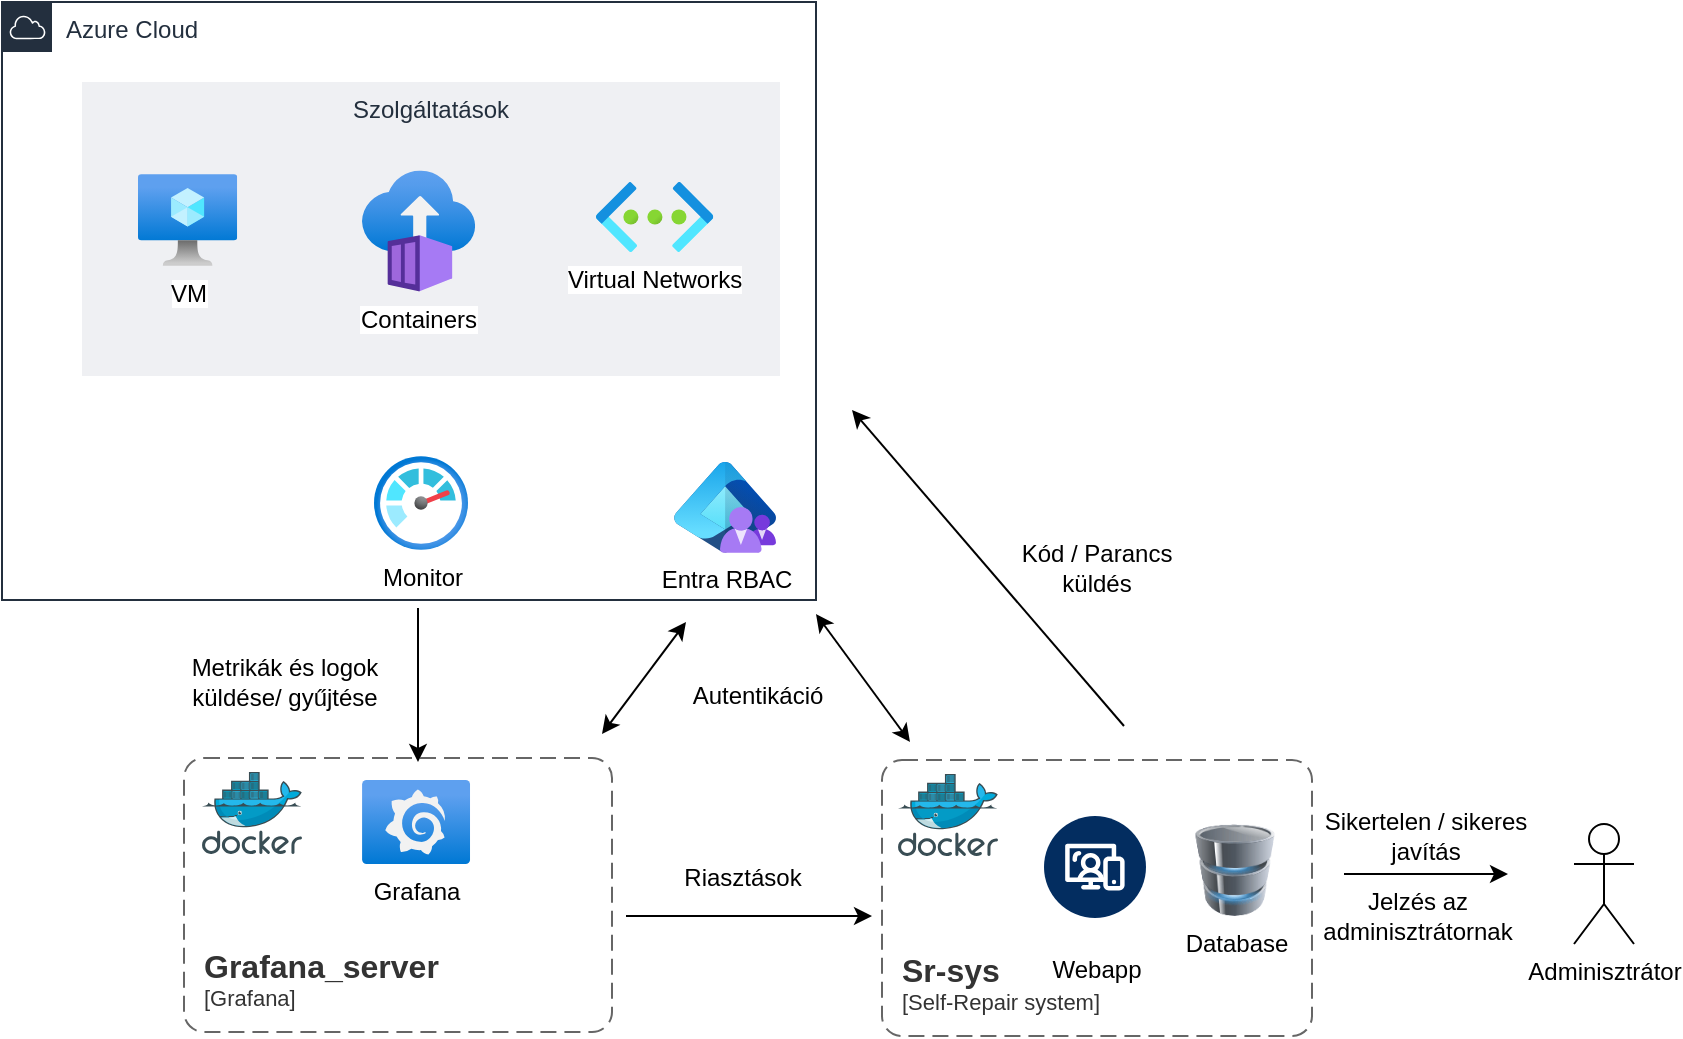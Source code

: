 <mxfile>
    <diagram id="eITuKU6QjTm9lriLVlCQ" name="Page-1">
        <mxGraphModel dx="1721" dy="746" grid="0" gridSize="10" guides="0" tooltips="1" connect="1" arrows="1" fold="1" page="1" pageScale="1" pageWidth="1654" pageHeight="1169" background="none" math="0" shadow="0">
            <root>
                <mxCell id="0"/>
                <mxCell id="1" parent="0"/>
                <mxCell id="3" value="Azure Cloud" style="points=[[0,0],[0.25,0],[0.5,0],[0.75,0],[1,0],[1,0.25],[1,0.5],[1,0.75],[1,1],[0.75,1],[0.5,1],[0.25,1],[0,1],[0,0.75],[0,0.5],[0,0.25]];outlineConnect=0;gradientColor=none;html=1;whiteSpace=wrap;fontSize=12;fontStyle=0;container=1;pointerEvents=0;collapsible=0;recursiveResize=0;shape=mxgraph.aws4.group;grIcon=mxgraph.aws4.group_aws_cloud;strokeColor=#232F3E;fillColor=none;verticalAlign=top;align=left;spacingLeft=30;fontColor=#232F3E;dashed=0;" parent="1" vertex="1">
                    <mxGeometry x="79" y="214" width="407" height="299" as="geometry"/>
                </mxCell>
                <mxCell id="8" value="Szolgáltatások" style="fillColor=#EFF0F3;strokeColor=none;dashed=0;verticalAlign=top;fontStyle=0;fontColor=#232F3D;whiteSpace=wrap;html=1;" parent="3" vertex="1">
                    <mxGeometry x="40" y="40" width="349" height="147" as="geometry"/>
                </mxCell>
                <mxCell id="6" value="VM" style="image;aspect=fixed;html=1;points=[];align=center;fontSize=12;image=img/lib/azure2/compute/Virtual_Machine.svg;" parent="3" vertex="1">
                    <mxGeometry x="68" y="86" width="49.6" height="46" as="geometry"/>
                </mxCell>
                <mxCell id="7" value="Virtual Networks" style="image;aspect=fixed;html=1;points=[];align=center;fontSize=12;image=img/lib/azure2/networking/Virtual_Networks.svg;" parent="3" vertex="1">
                    <mxGeometry x="297" y="90" width="58.64" height="35" as="geometry"/>
                </mxCell>
                <mxCell id="11" value="Monitor" style="image;aspect=fixed;html=1;points=[];align=center;fontSize=12;image=img/lib/azure2/management_governance/Monitor.svg;" parent="3" vertex="1">
                    <mxGeometry x="186" y="227" width="47" height="47" as="geometry"/>
                </mxCell>
                <mxCell id="81" value="Entra RBAC" style="image;aspect=fixed;html=1;points=[];align=center;fontSize=12;image=img/lib/azure2/identity/Azure_AD_B2C2.svg;" parent="3" vertex="1">
                    <mxGeometry x="336" y="230" width="51.12" height="45.44" as="geometry"/>
                </mxCell>
                <mxCell id="83" value="Containers" style="image;aspect=fixed;html=1;points=[];align=center;fontSize=12;image=img/lib/azure2/containers/Container_Instances.svg;" vertex="1" parent="3">
                    <mxGeometry x="180" y="84" width="56.58" height="61" as="geometry"/>
                </mxCell>
                <mxCell id="47" value="" style="image;sketch=0;aspect=fixed;html=1;points=[];align=center;fontSize=12;image=img/lib/mscae/Docker.svg;" parent="1" vertex="1">
                    <mxGeometry x="179" y="599" width="50" height="41" as="geometry"/>
                </mxCell>
                <mxCell id="48" value="Grafana" style="image;aspect=fixed;html=1;points=[];align=center;fontSize=12;image=img/lib/azure2/other/Grafana.svg;" parent="1" vertex="1">
                    <mxGeometry x="259" y="603" width="54.09" height="42" as="geometry"/>
                </mxCell>
                <mxCell id="49" value="" style="endArrow=classic;html=1;" parent="1" edge="1">
                    <mxGeometry width="50" height="50" relative="1" as="geometry">
                        <mxPoint x="287" y="517" as="sourcePoint"/>
                        <mxPoint x="287" y="594" as="targetPoint"/>
                    </mxGeometry>
                </mxCell>
                <mxCell id="51" value="Metrikák és logok küldése/ gyűjtése" style="text;html=1;align=center;verticalAlign=middle;whiteSpace=wrap;rounded=0;" parent="1" vertex="1">
                    <mxGeometry x="166" y="539" width="109" height="30" as="geometry"/>
                </mxCell>
                <mxCell id="53" value="" style="image;sketch=0;aspect=fixed;html=1;points=[];align=center;fontSize=12;image=img/lib/mscae/Docker.svg;" parent="1" vertex="1">
                    <mxGeometry x="527" y="600" width="50" height="41" as="geometry"/>
                </mxCell>
                <mxCell id="54" value="Webapp" style="verticalLabelPosition=bottom;aspect=fixed;html=1;shape=mxgraph.salesforce.web2;" parent="1" vertex="1">
                    <mxGeometry x="600" y="621" width="51" height="51" as="geometry"/>
                </mxCell>
                <mxCell id="55" value="" style="endArrow=classic;html=1;" parent="1" edge="1">
                    <mxGeometry width="50" height="50" relative="1" as="geometry">
                        <mxPoint x="391" y="671" as="sourcePoint"/>
                        <mxPoint x="514" y="671" as="targetPoint"/>
                    </mxGeometry>
                </mxCell>
                <mxCell id="56" value="Riasztások" style="text;html=1;align=center;verticalAlign=middle;whiteSpace=wrap;rounded=0;" parent="1" vertex="1">
                    <mxGeometry x="395" y="637" width="109" height="30" as="geometry"/>
                </mxCell>
                <object placeholders="1" c4Name="Grafana_server" c4Type="Monitoring" c4Application="Grafana" label="&lt;font style=&quot;font-size: 16px&quot;&gt;&lt;b&gt;&lt;div style=&quot;text-align: left&quot;&gt;%c4Name%&lt;/div&gt;&lt;/b&gt;&lt;/font&gt;&lt;div style=&quot;text-align: left&quot;&gt;[%c4Application%]&lt;/div&gt;" id="59">
                    <mxCell style="rounded=1;fontSize=11;whiteSpace=wrap;html=1;dashed=1;arcSize=20;fillColor=none;strokeColor=#666666;fontColor=#333333;labelBackgroundColor=none;align=left;verticalAlign=bottom;labelBorderColor=none;spacingTop=0;spacing=10;dashPattern=8 4;metaEdit=1;rotatable=0;perimeter=rectanglePerimeter;noLabel=0;labelPadding=0;allowArrows=0;connectable=0;expand=0;recursiveResize=0;editable=1;pointerEvents=0;absoluteArcSize=1;points=[[0.25,0,0],[0.5,0,0],[0.75,0,0],[1,0.25,0],[1,0.5,0],[1,0.75,0],[0.75,1,0],[0.5,1,0],[0.25,1,0],[0,0.75,0],[0,0.5,0],[0,0.25,0]];" parent="1" vertex="1">
                        <mxGeometry x="170" y="592" width="214" height="137" as="geometry"/>
                    </mxCell>
                </object>
                <object placeholders="1" c4Name="Sr-sys" c4Type="automation" c4Application="Self-Repair system" label="&lt;font style=&quot;font-size: 16px&quot;&gt;&lt;b&gt;&lt;div style=&quot;text-align: left&quot;&gt;%c4Name%&lt;/div&gt;&lt;/b&gt;&lt;/font&gt;&lt;div style=&quot;text-align: left&quot;&gt;[%c4Application%]&lt;/div&gt;" id="60">
                    <mxCell style="rounded=1;fontSize=11;whiteSpace=wrap;html=1;dashed=1;arcSize=20;fillColor=none;strokeColor=#666666;fontColor=#333333;labelBackgroundColor=none;align=left;verticalAlign=bottom;labelBorderColor=none;spacingTop=0;spacing=10;dashPattern=8 4;metaEdit=1;rotatable=0;perimeter=rectanglePerimeter;noLabel=0;labelPadding=0;allowArrows=0;connectable=0;expand=0;recursiveResize=0;editable=1;pointerEvents=0;absoluteArcSize=1;points=[[0.25,0,0],[0.5,0,0],[0.75,0,0],[1,0.25,0],[1,0.5,0],[1,0.75,0],[0.75,1,0],[0.5,1,0],[0.25,1,0],[0,0.75,0],[0,0.5,0],[0,0.25,0]];" parent="1" vertex="1">
                        <mxGeometry x="519" y="593" width="215" height="138" as="geometry"/>
                    </mxCell>
                </object>
                <mxCell id="63" value="" style="endArrow=classic;html=1;" parent="1" edge="1">
                    <mxGeometry width="50" height="50" relative="1" as="geometry">
                        <mxPoint x="640" y="576" as="sourcePoint"/>
                        <mxPoint x="504" y="418" as="targetPoint"/>
                    </mxGeometry>
                </mxCell>
                <mxCell id="64" value="Kód / Parancs küldés" style="text;html=1;align=center;verticalAlign=middle;whiteSpace=wrap;rounded=0;" parent="1" vertex="1">
                    <mxGeometry x="585" y="480" width="83" height="34" as="geometry"/>
                </mxCell>
                <mxCell id="67" value="" style="endArrow=classic;html=1;" parent="1" edge="1">
                    <mxGeometry width="50" height="50" relative="1" as="geometry">
                        <mxPoint x="750" y="650" as="sourcePoint"/>
                        <mxPoint x="832" y="650" as="targetPoint"/>
                    </mxGeometry>
                </mxCell>
                <mxCell id="69" value="Sikertelen / sikeres javítás" style="text;html=1;align=center;verticalAlign=middle;whiteSpace=wrap;rounded=0;" parent="1" vertex="1">
                    <mxGeometry x="736" y="616" width="110" height="30" as="geometry"/>
                </mxCell>
                <mxCell id="71" value="Jelzés az adminisztrátornak" style="text;html=1;align=center;verticalAlign=middle;whiteSpace=wrap;rounded=0;" parent="1" vertex="1">
                    <mxGeometry x="757" y="656" width="60" height="30" as="geometry"/>
                </mxCell>
                <mxCell id="72" value="Adminisztrátor" style="shape=umlActor;verticalLabelPosition=bottom;verticalAlign=top;html=1;outlineConnect=0;" parent="1" vertex="1">
                    <mxGeometry x="865" y="625" width="30" height="60" as="geometry"/>
                </mxCell>
                <mxCell id="77" value="" style="endArrow=classic;startArrow=classic;html=1;" parent="1" edge="1">
                    <mxGeometry width="50" height="50" relative="1" as="geometry">
                        <mxPoint x="379" y="580" as="sourcePoint"/>
                        <mxPoint x="421" y="524" as="targetPoint"/>
                    </mxGeometry>
                </mxCell>
                <mxCell id="82" value="Database" style="image;html=1;image=img/lib/clip_art/computers/Database_128x128.png" vertex="1" parent="1">
                    <mxGeometry x="674" y="625" width="43" height="46" as="geometry"/>
                </mxCell>
                <mxCell id="84" value="" style="endArrow=classic;startArrow=classic;html=1;" edge="1" parent="1">
                    <mxGeometry width="50" height="50" relative="1" as="geometry">
                        <mxPoint x="533" y="584" as="sourcePoint"/>
                        <mxPoint x="486" y="520" as="targetPoint"/>
                    </mxGeometry>
                </mxCell>
                <mxCell id="85" value="Autentikáció" style="text;html=1;align=center;verticalAlign=middle;whiteSpace=wrap;rounded=0;" vertex="1" parent="1">
                    <mxGeometry x="427" y="546" width="60" height="30" as="geometry"/>
                </mxCell>
            </root>
        </mxGraphModel>
    </diagram>
</mxfile>